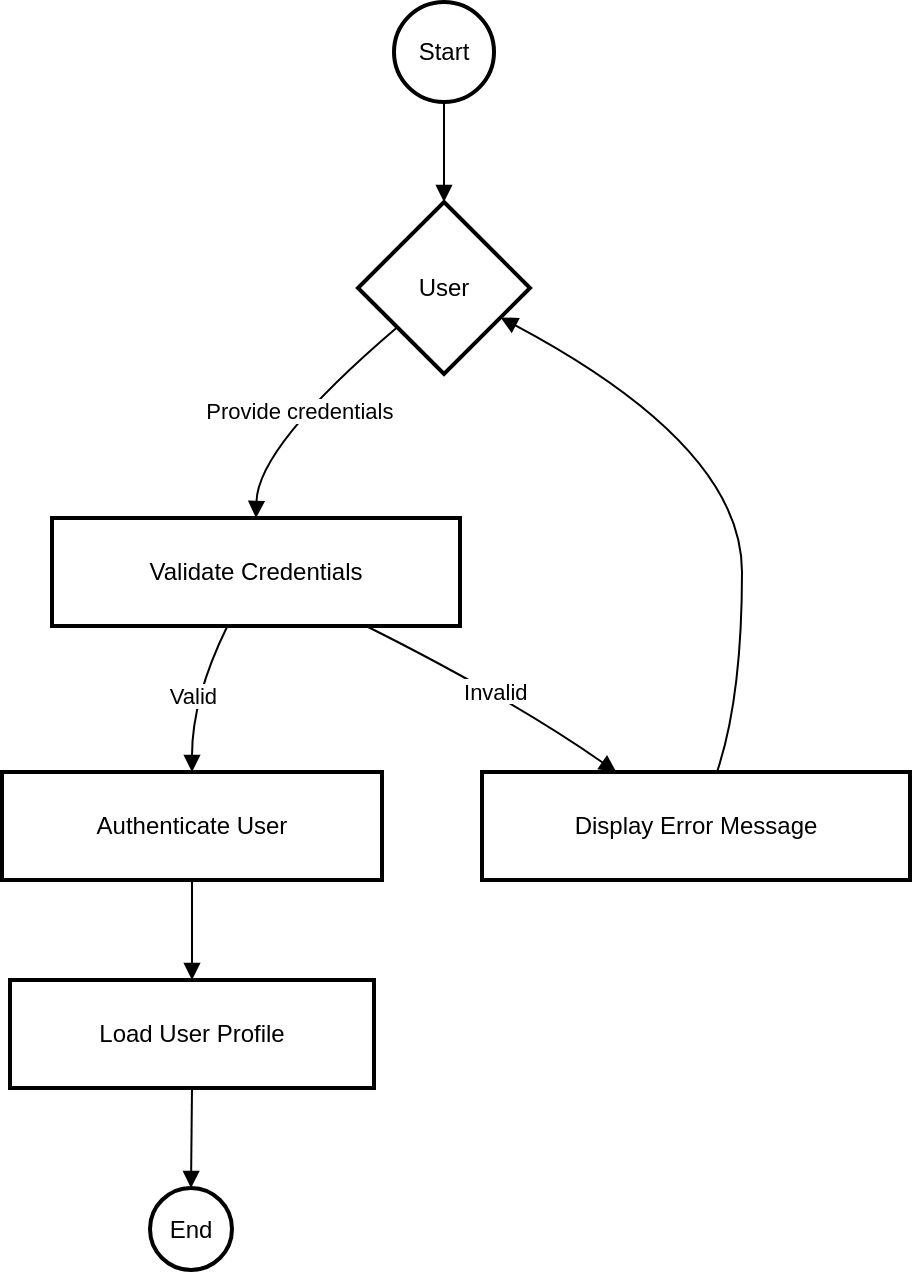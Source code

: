 <mxfile version="26.1.3">
  <diagram name="Trang-1" id="w16SMnORoVaTtqa37Dl4">
    <mxGraphModel>
      <root>
        <mxCell id="0" />
        <mxCell id="1" parent="0" />
        <mxCell id="2" value="Start" style="ellipse;aspect=fixed;strokeWidth=2;whiteSpace=wrap;" vertex="1" parent="1">
          <mxGeometry x="204" y="8" width="50" height="50" as="geometry" />
        </mxCell>
        <mxCell id="3" value="User" style="rhombus;strokeWidth=2;whiteSpace=wrap;" vertex="1" parent="1">
          <mxGeometry x="186" y="108" width="86" height="86" as="geometry" />
        </mxCell>
        <mxCell id="4" value="Validate Credentials" style="whiteSpace=wrap;strokeWidth=2;" vertex="1" parent="1">
          <mxGeometry x="33" y="266" width="204" height="54" as="geometry" />
        </mxCell>
        <mxCell id="5" value="Authenticate User" style="whiteSpace=wrap;strokeWidth=2;" vertex="1" parent="1">
          <mxGeometry x="8" y="393" width="190" height="54" as="geometry" />
        </mxCell>
        <mxCell id="6" value="Load User Profile" style="whiteSpace=wrap;strokeWidth=2;" vertex="1" parent="1">
          <mxGeometry x="12" y="497" width="182" height="54" as="geometry" />
        </mxCell>
        <mxCell id="7" value="End" style="ellipse;aspect=fixed;strokeWidth=2;whiteSpace=wrap;" vertex="1" parent="1">
          <mxGeometry x="82" y="601" width="41" height="41" as="geometry" />
        </mxCell>
        <mxCell id="8" value="Display Error Message" style="whiteSpace=wrap;strokeWidth=2;" vertex="1" parent="1">
          <mxGeometry x="248" y="393" width="214" height="54" as="geometry" />
        </mxCell>
        <mxCell id="9" value="" style="curved=1;startArrow=none;endArrow=block;exitX=0.5;exitY=1;entryX=0.5;entryY=0;" edge="1" parent="1" source="2" target="3">
          <mxGeometry relative="1" as="geometry">
            <Array as="points" />
          </mxGeometry>
        </mxCell>
        <mxCell id="10" value="Provide credentials" style="curved=1;startArrow=none;endArrow=block;exitX=0;exitY=0.92;entryX=0.5;entryY=0;" edge="1" parent="1" source="3" target="4">
          <mxGeometry relative="1" as="geometry">
            <Array as="points">
              <mxPoint x="136" y="230" />
            </Array>
          </mxGeometry>
        </mxCell>
        <mxCell id="11" value="Valid" style="curved=1;startArrow=none;endArrow=block;exitX=0.43;exitY=1;entryX=0.5;entryY=-0.01;" edge="1" parent="1" source="4" target="5">
          <mxGeometry relative="1" as="geometry">
            <Array as="points">
              <mxPoint x="103" y="356" />
            </Array>
          </mxGeometry>
        </mxCell>
        <mxCell id="12" value="" style="curved=1;startArrow=none;endArrow=block;exitX=0.5;exitY=0.99;entryX=0.5;entryY=-0.01;" edge="1" parent="1" source="5" target="6">
          <mxGeometry relative="1" as="geometry">
            <Array as="points" />
          </mxGeometry>
        </mxCell>
        <mxCell id="13" value="" style="curved=1;startArrow=none;endArrow=block;exitX=0.5;exitY=0.99;entryX=0.51;entryY=-0.01;" edge="1" parent="1" source="6" target="7">
          <mxGeometry relative="1" as="geometry">
            <Array as="points" />
          </mxGeometry>
        </mxCell>
        <mxCell id="14" value="Invalid" style="curved=1;startArrow=none;endArrow=block;exitX=0.77;exitY=1;entryX=0.31;entryY=-0.01;" edge="1" parent="1" source="4" target="8">
          <mxGeometry relative="1" as="geometry">
            <Array as="points">
              <mxPoint x="262" y="356" />
            </Array>
          </mxGeometry>
        </mxCell>
        <mxCell id="15" value="" style="curved=1;startArrow=none;endArrow=block;exitX=0.55;exitY=-0.01;entryX=1;entryY=0.76;" edge="1" parent="1" source="8" target="3">
          <mxGeometry relative="1" as="geometry">
            <Array as="points">
              <mxPoint x="378" y="356" />
              <mxPoint x="378" y="230" />
            </Array>
          </mxGeometry>
        </mxCell>
      </root>
    </mxGraphModel>
  </diagram>
</mxfile>
